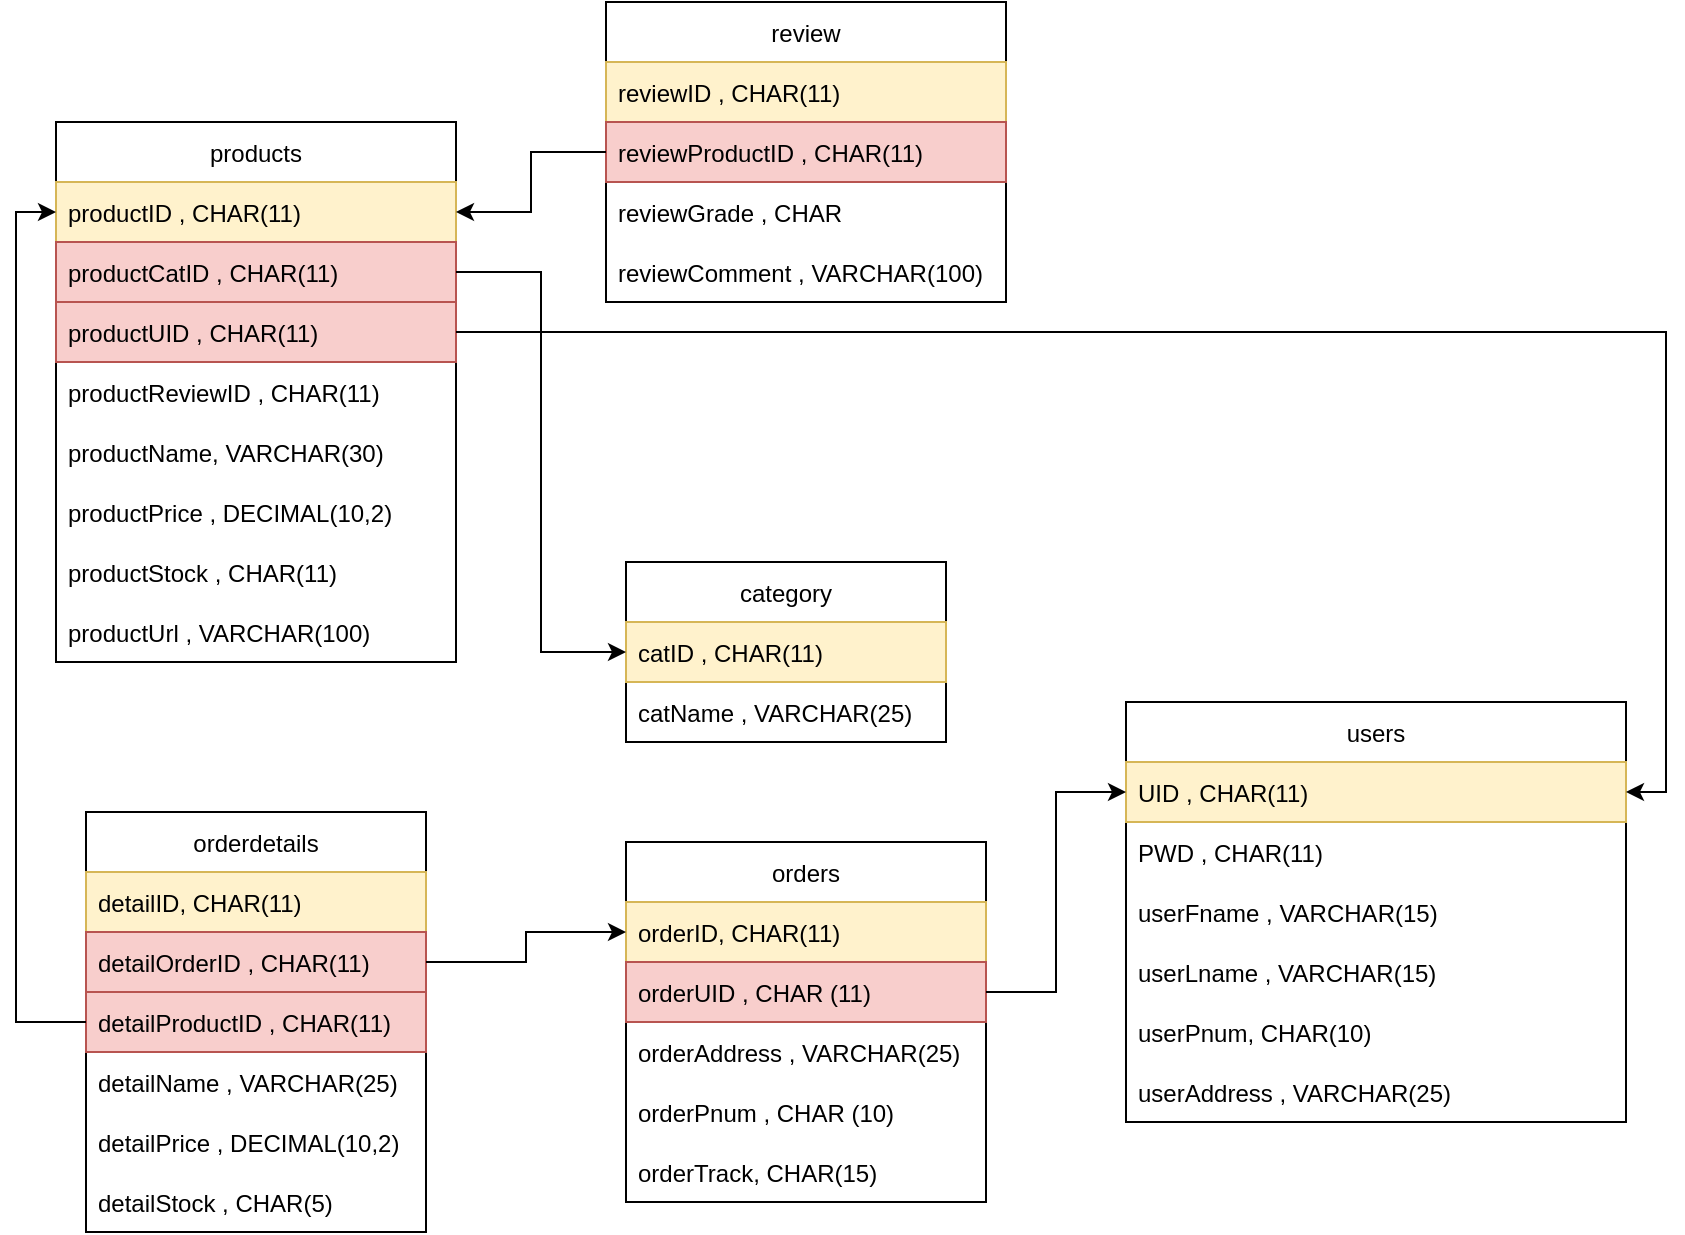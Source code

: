 <mxfile version="15.6.8" type="github">
  <diagram id="k3Yg1d0wh3JHlju3CQcb" name="Page-3">
    <mxGraphModel dx="1117" dy="669" grid="1" gridSize="10" guides="1" tooltips="1" connect="1" arrows="1" fold="1" page="1" pageScale="1" pageWidth="850" pageHeight="1100" math="0" shadow="0">
      <root>
        <mxCell id="8oNK83_X6jdoTSMduEQL-0" />
        <mxCell id="8oNK83_X6jdoTSMduEQL-1" parent="8oNK83_X6jdoTSMduEQL-0" />
        <mxCell id="ZNXV1W24i4lkEQa-pJlW-0" value="users" style="swimlane;fontStyle=0;childLayout=stackLayout;horizontal=1;startSize=30;horizontalStack=0;resizeParent=1;resizeParentMax=0;resizeLast=0;collapsible=1;marginBottom=0;" parent="8oNK83_X6jdoTSMduEQL-1" vertex="1">
          <mxGeometry x="570" y="410" width="250" height="210" as="geometry" />
        </mxCell>
        <mxCell id="WDIhQfHZ3OY-UoX0T9lG-18" value="UID , CHAR(11)" style="text;strokeColor=#d6b656;fillColor=#fff2cc;align=left;verticalAlign=middle;spacingLeft=4;spacingRight=4;overflow=hidden;points=[[0,0.5],[1,0.5]];portConstraint=eastwest;rotatable=0;" parent="ZNXV1W24i4lkEQa-pJlW-0" vertex="1">
          <mxGeometry y="30" width="250" height="30" as="geometry" />
        </mxCell>
        <mxCell id="WDIhQfHZ3OY-UoX0T9lG-19" value="PWD , CHAR(11)" style="text;strokeColor=none;fillColor=none;align=left;verticalAlign=middle;spacingLeft=4;spacingRight=4;overflow=hidden;points=[[0,0.5],[1,0.5]];portConstraint=eastwest;rotatable=0;" parent="ZNXV1W24i4lkEQa-pJlW-0" vertex="1">
          <mxGeometry y="60" width="250" height="30" as="geometry" />
        </mxCell>
        <mxCell id="ZNXV1W24i4lkEQa-pJlW-3" value="userFname , VARCHAR(15)" style="text;strokeColor=none;fillColor=none;align=left;verticalAlign=middle;spacingLeft=4;spacingRight=4;overflow=hidden;points=[[0,0.5],[1,0.5]];portConstraint=eastwest;rotatable=0;" parent="ZNXV1W24i4lkEQa-pJlW-0" vertex="1">
          <mxGeometry y="90" width="250" height="30" as="geometry" />
        </mxCell>
        <mxCell id="ZNXV1W24i4lkEQa-pJlW-4" value="userLname , VARCHAR(15)" style="text;strokeColor=none;fillColor=none;align=left;verticalAlign=middle;spacingLeft=4;spacingRight=4;overflow=hidden;points=[[0,0.5],[1,0.5]];portConstraint=eastwest;rotatable=0;" parent="ZNXV1W24i4lkEQa-pJlW-0" vertex="1">
          <mxGeometry y="120" width="250" height="30" as="geometry" />
        </mxCell>
        <mxCell id="ZNXV1W24i4lkEQa-pJlW-5" value="userPnum, CHAR(10) " style="text;strokeColor=none;fillColor=none;align=left;verticalAlign=middle;spacingLeft=4;spacingRight=4;overflow=hidden;points=[[0,0.5],[1,0.5]];portConstraint=eastwest;rotatable=0;" parent="ZNXV1W24i4lkEQa-pJlW-0" vertex="1">
          <mxGeometry y="150" width="250" height="30" as="geometry" />
        </mxCell>
        <mxCell id="ZNXV1W24i4lkEQa-pJlW-6" value="userAddress , VARCHAR(25)" style="text;strokeColor=none;fillColor=none;align=left;verticalAlign=middle;spacingLeft=4;spacingRight=4;overflow=hidden;points=[[0,0.5],[1,0.5]];portConstraint=eastwest;rotatable=0;" parent="ZNXV1W24i4lkEQa-pJlW-0" vertex="1">
          <mxGeometry y="180" width="250" height="30" as="geometry" />
        </mxCell>
        <mxCell id="GGwDZXvpeasB9kB7E-eg-0" value="products" style="swimlane;fontStyle=0;childLayout=stackLayout;horizontal=1;startSize=30;horizontalStack=0;resizeParent=1;resizeParentMax=0;resizeLast=0;collapsible=1;marginBottom=0;" parent="8oNK83_X6jdoTSMduEQL-1" vertex="1">
          <mxGeometry x="35" y="120" width="200" height="270" as="geometry" />
        </mxCell>
        <mxCell id="WDIhQfHZ3OY-UoX0T9lG-16" value="productID , CHAR(11)" style="text;strokeColor=#d6b656;fillColor=#fff2cc;align=left;verticalAlign=middle;spacingLeft=4;spacingRight=4;overflow=hidden;points=[[0,0.5],[1,0.5]];portConstraint=eastwest;rotatable=0;" parent="GGwDZXvpeasB9kB7E-eg-0" vertex="1">
          <mxGeometry y="30" width="200" height="30" as="geometry" />
        </mxCell>
        <mxCell id="WDIhQfHZ3OY-UoX0T9lG-10" value="productCatID , CHAR(11)" style="text;strokeColor=#b85450;fillColor=#f8cecc;align=left;verticalAlign=middle;spacingLeft=4;spacingRight=4;overflow=hidden;points=[[0,0.5],[1,0.5]];portConstraint=eastwest;rotatable=0;" parent="GGwDZXvpeasB9kB7E-eg-0" vertex="1">
          <mxGeometry y="60" width="200" height="30" as="geometry" />
        </mxCell>
        <mxCell id="5nyXN2967ZlBoNvZ1nqV-1" value="productUID , CHAR(11)" style="text;strokeColor=#b85450;fillColor=#f8cecc;align=left;verticalAlign=middle;spacingLeft=4;spacingRight=4;overflow=hidden;points=[[0,0.5],[1,0.5]];portConstraint=eastwest;rotatable=0;" parent="GGwDZXvpeasB9kB7E-eg-0" vertex="1">
          <mxGeometry y="90" width="200" height="30" as="geometry" />
        </mxCell>
        <mxCell id="WDIhQfHZ3OY-UoX0T9lG-29" value="productReviewID , CHAR(11)" style="text;align=left;verticalAlign=middle;spacingLeft=4;spacingRight=4;overflow=hidden;points=[[0,0.5],[1,0.5]];portConstraint=eastwest;rotatable=0;" parent="GGwDZXvpeasB9kB7E-eg-0" vertex="1">
          <mxGeometry y="120" width="200" height="30" as="geometry" />
        </mxCell>
        <mxCell id="hCPkuOkx06piNwWwM7xn-2" value="productName, VARCHAR(30)" style="text;strokeColor=none;fillColor=none;align=left;verticalAlign=middle;spacingLeft=4;spacingRight=4;overflow=hidden;points=[[0,0.5],[1,0.5]];portConstraint=eastwest;rotatable=0;" parent="GGwDZXvpeasB9kB7E-eg-0" vertex="1">
          <mxGeometry y="150" width="200" height="30" as="geometry" />
        </mxCell>
        <mxCell id="hCPkuOkx06piNwWwM7xn-4" value="productPrice , DECIMAL(10,2)" style="text;strokeColor=none;fillColor=none;align=left;verticalAlign=middle;spacingLeft=4;spacingRight=4;overflow=hidden;points=[[0,0.5],[1,0.5]];portConstraint=eastwest;rotatable=0;" parent="GGwDZXvpeasB9kB7E-eg-0" vertex="1">
          <mxGeometry y="180" width="200" height="30" as="geometry" />
        </mxCell>
        <mxCell id="GGwDZXvpeasB9kB7E-eg-2" value="productStock , CHAR(11)" style="text;strokeColor=none;fillColor=none;align=left;verticalAlign=middle;spacingLeft=4;spacingRight=4;overflow=hidden;points=[[0,0.5],[1,0.5]];portConstraint=eastwest;rotatable=0;" parent="GGwDZXvpeasB9kB7E-eg-0" vertex="1">
          <mxGeometry y="210" width="200" height="30" as="geometry" />
        </mxCell>
        <mxCell id="hCPkuOkx06piNwWwM7xn-5" value="productUrl , VARCHAR(100)" style="text;strokeColor=none;fillColor=none;align=left;verticalAlign=middle;spacingLeft=4;spacingRight=4;overflow=hidden;points=[[0,0.5],[1,0.5]];portConstraint=eastwest;rotatable=0;" parent="GGwDZXvpeasB9kB7E-eg-0" vertex="1">
          <mxGeometry y="240" width="200" height="30" as="geometry" />
        </mxCell>
        <mxCell id="WDIhQfHZ3OY-UoX0T9lG-0" value="orders" style="swimlane;fontStyle=0;childLayout=stackLayout;horizontal=1;startSize=30;horizontalStack=0;resizeParent=1;resizeParentMax=0;resizeLast=0;collapsible=1;marginBottom=0;" parent="8oNK83_X6jdoTSMduEQL-1" vertex="1">
          <mxGeometry x="320" y="480" width="180" height="180" as="geometry" />
        </mxCell>
        <mxCell id="WDIhQfHZ3OY-UoX0T9lG-1" value="orderID, CHAR(11)" style="text;strokeColor=#d6b656;fillColor=#fff2cc;align=left;verticalAlign=middle;spacingLeft=4;spacingRight=4;overflow=hidden;points=[[0,0.5],[1,0.5]];portConstraint=eastwest;rotatable=0;" parent="WDIhQfHZ3OY-UoX0T9lG-0" vertex="1">
          <mxGeometry y="30" width="180" height="30" as="geometry" />
        </mxCell>
        <mxCell id="WDIhQfHZ3OY-UoX0T9lG-2" value="orderUID , CHAR (11)" style="text;strokeColor=#b85450;fillColor=#f8cecc;align=left;verticalAlign=middle;spacingLeft=4;spacingRight=4;overflow=hidden;points=[[0,0.5],[1,0.5]];portConstraint=eastwest;rotatable=0;" parent="WDIhQfHZ3OY-UoX0T9lG-0" vertex="1">
          <mxGeometry y="60" width="180" height="30" as="geometry" />
        </mxCell>
        <mxCell id="WDIhQfHZ3OY-UoX0T9lG-3" value="orderAddress , VARCHAR(25)" style="text;strokeColor=none;fillColor=none;align=left;verticalAlign=middle;spacingLeft=4;spacingRight=4;overflow=hidden;points=[[0,0.5],[1,0.5]];portConstraint=eastwest;rotatable=0;" parent="WDIhQfHZ3OY-UoX0T9lG-0" vertex="1">
          <mxGeometry y="90" width="180" height="30" as="geometry" />
        </mxCell>
        <mxCell id="hCPkuOkx06piNwWwM7xn-0" value="orderPnum , CHAR (10)" style="text;strokeColor=none;fillColor=none;align=left;verticalAlign=middle;spacingLeft=4;spacingRight=4;overflow=hidden;points=[[0,0.5],[1,0.5]];portConstraint=eastwest;rotatable=0;" parent="WDIhQfHZ3OY-UoX0T9lG-0" vertex="1">
          <mxGeometry y="120" width="180" height="30" as="geometry" />
        </mxCell>
        <mxCell id="hCPkuOkx06piNwWwM7xn-1" value="orderTrack, CHAR(15)" style="text;strokeColor=none;fillColor=none;align=left;verticalAlign=middle;spacingLeft=4;spacingRight=4;overflow=hidden;points=[[0,0.5],[1,0.5]];portConstraint=eastwest;rotatable=0;" parent="WDIhQfHZ3OY-UoX0T9lG-0" vertex="1">
          <mxGeometry y="150" width="180" height="30" as="geometry" />
        </mxCell>
        <mxCell id="WDIhQfHZ3OY-UoX0T9lG-4" value="orderdetails" style="swimlane;fontStyle=0;childLayout=stackLayout;horizontal=1;startSize=30;horizontalStack=0;resizeParent=1;resizeParentMax=0;resizeLast=0;collapsible=1;marginBottom=0;" parent="8oNK83_X6jdoTSMduEQL-1" vertex="1">
          <mxGeometry x="50" y="465" width="170" height="210" as="geometry" />
        </mxCell>
        <mxCell id="WDIhQfHZ3OY-UoX0T9lG-5" value="detailID, CHAR(11)" style="text;strokeColor=#d6b656;fillColor=#fff2cc;align=left;verticalAlign=middle;spacingLeft=4;spacingRight=4;overflow=hidden;points=[[0,0.5],[1,0.5]];portConstraint=eastwest;rotatable=0;" parent="WDIhQfHZ3OY-UoX0T9lG-4" vertex="1">
          <mxGeometry y="30" width="170" height="30" as="geometry" />
        </mxCell>
        <mxCell id="WDIhQfHZ3OY-UoX0T9lG-6" value="detailOrderID , CHAR(11)" style="text;strokeColor=#b85450;fillColor=#f8cecc;align=left;verticalAlign=middle;spacingLeft=4;spacingRight=4;overflow=hidden;points=[[0,0.5],[1,0.5]];portConstraint=eastwest;rotatable=0;" parent="WDIhQfHZ3OY-UoX0T9lG-4" vertex="1">
          <mxGeometry y="60" width="170" height="30" as="geometry" />
        </mxCell>
        <mxCell id="WDIhQfHZ3OY-UoX0T9lG-7" value="detailProductID , CHAR(11)" style="text;strokeColor=#b85450;fillColor=#f8cecc;align=left;verticalAlign=middle;spacingLeft=4;spacingRight=4;overflow=hidden;points=[[0,0.5],[1,0.5]];portConstraint=eastwest;rotatable=0;" parent="WDIhQfHZ3OY-UoX0T9lG-4" vertex="1">
          <mxGeometry y="90" width="170" height="30" as="geometry" />
        </mxCell>
        <mxCell id="WDIhQfHZ3OY-UoX0T9lG-8" value="detailName , VARCHAR(25)" style="text;strokeColor=none;fillColor=none;align=left;verticalAlign=middle;spacingLeft=4;spacingRight=4;overflow=hidden;points=[[0,0.5],[1,0.5]];portConstraint=eastwest;rotatable=0;" parent="WDIhQfHZ3OY-UoX0T9lG-4" vertex="1">
          <mxGeometry y="120" width="170" height="30" as="geometry" />
        </mxCell>
        <mxCell id="WDIhQfHZ3OY-UoX0T9lG-12" value="detailPrice , DECIMAL(10,2)" style="text;strokeColor=none;fillColor=none;align=left;verticalAlign=middle;spacingLeft=4;spacingRight=4;overflow=hidden;points=[[0,0.5],[1,0.5]];portConstraint=eastwest;rotatable=0;" parent="WDIhQfHZ3OY-UoX0T9lG-4" vertex="1">
          <mxGeometry y="150" width="170" height="30" as="geometry" />
        </mxCell>
        <mxCell id="WDIhQfHZ3OY-UoX0T9lG-13" value="detailStock , CHAR(5)" style="text;strokeColor=none;fillColor=none;align=left;verticalAlign=middle;spacingLeft=4;spacingRight=4;overflow=hidden;points=[[0,0.5],[1,0.5]];portConstraint=eastwest;rotatable=0;" parent="WDIhQfHZ3OY-UoX0T9lG-4" vertex="1">
          <mxGeometry y="180" width="170" height="30" as="geometry" />
        </mxCell>
        <mxCell id="WDIhQfHZ3OY-UoX0T9lG-23" value="category" style="swimlane;fontStyle=0;childLayout=stackLayout;horizontal=1;startSize=30;horizontalStack=0;resizeParent=1;resizeParentMax=0;resizeLast=0;collapsible=1;marginBottom=0;" parent="8oNK83_X6jdoTSMduEQL-1" vertex="1">
          <mxGeometry x="320" y="340" width="160" height="90" as="geometry" />
        </mxCell>
        <mxCell id="WDIhQfHZ3OY-UoX0T9lG-24" value="catID , CHAR(11)" style="text;strokeColor=#d6b656;fillColor=#fff2cc;align=left;verticalAlign=middle;spacingLeft=4;spacingRight=4;overflow=hidden;points=[[0,0.5],[1,0.5]];portConstraint=eastwest;rotatable=0;" parent="WDIhQfHZ3OY-UoX0T9lG-23" vertex="1">
          <mxGeometry y="30" width="160" height="30" as="geometry" />
        </mxCell>
        <mxCell id="WDIhQfHZ3OY-UoX0T9lG-25" value="catName , VARCHAR(25)" style="text;strokeColor=none;fillColor=none;align=left;verticalAlign=middle;spacingLeft=4;spacingRight=4;overflow=hidden;points=[[0,0.5],[1,0.5]];portConstraint=eastwest;rotatable=0;" parent="WDIhQfHZ3OY-UoX0T9lG-23" vertex="1">
          <mxGeometry y="60" width="160" height="30" as="geometry" />
        </mxCell>
        <mxCell id="WDIhQfHZ3OY-UoX0T9lG-30" value="review" style="swimlane;fontStyle=0;childLayout=stackLayout;horizontal=1;startSize=30;horizontalStack=0;resizeParent=1;resizeParentMax=0;resizeLast=0;collapsible=1;marginBottom=0;" parent="8oNK83_X6jdoTSMduEQL-1" vertex="1">
          <mxGeometry x="310" y="60" width="200" height="150" as="geometry" />
        </mxCell>
        <mxCell id="WDIhQfHZ3OY-UoX0T9lG-31" value="reviewID , CHAR(11)" style="text;strokeColor=#d6b656;fillColor=#fff2cc;align=left;verticalAlign=middle;spacingLeft=4;spacingRight=4;overflow=hidden;points=[[0,0.5],[1,0.5]];portConstraint=eastwest;rotatable=0;" parent="WDIhQfHZ3OY-UoX0T9lG-30" vertex="1">
          <mxGeometry y="30" width="200" height="30" as="geometry" />
        </mxCell>
        <mxCell id="WDIhQfHZ3OY-UoX0T9lG-37" value="reviewProductID , CHAR(11)" style="text;align=left;verticalAlign=middle;spacingLeft=4;spacingRight=4;overflow=hidden;points=[[0,0.5],[1,0.5]];portConstraint=eastwest;rotatable=0;fillColor=#f8cecc;strokeColor=#b85450;" parent="WDIhQfHZ3OY-UoX0T9lG-30" vertex="1">
          <mxGeometry y="60" width="200" height="30" as="geometry" />
        </mxCell>
        <mxCell id="WDIhQfHZ3OY-UoX0T9lG-32" value="reviewGrade , CHAR " style="text;strokeColor=none;fillColor=none;align=left;verticalAlign=middle;spacingLeft=4;spacingRight=4;overflow=hidden;points=[[0,0.5],[1,0.5]];portConstraint=eastwest;rotatable=0;" parent="WDIhQfHZ3OY-UoX0T9lG-30" vertex="1">
          <mxGeometry y="90" width="200" height="30" as="geometry" />
        </mxCell>
        <mxCell id="WDIhQfHZ3OY-UoX0T9lG-33" value="reviewComment , VARCHAR(100)" style="text;strokeColor=none;fillColor=none;align=left;verticalAlign=middle;spacingLeft=4;spacingRight=4;overflow=hidden;points=[[0,0.5],[1,0.5]];portConstraint=eastwest;rotatable=0;" parent="WDIhQfHZ3OY-UoX0T9lG-30" vertex="1">
          <mxGeometry y="120" width="200" height="30" as="geometry" />
        </mxCell>
        <mxCell id="xTPOoir6fSgroHQUYPiR-1" style="edgeStyle=orthogonalEdgeStyle;rounded=0;orthogonalLoop=1;jettySize=auto;html=1;entryX=1;entryY=0.5;entryDx=0;entryDy=0;" edge="1" parent="8oNK83_X6jdoTSMduEQL-1" source="WDIhQfHZ3OY-UoX0T9lG-37" target="WDIhQfHZ3OY-UoX0T9lG-16">
          <mxGeometry relative="1" as="geometry" />
        </mxCell>
        <mxCell id="xTPOoir6fSgroHQUYPiR-2" style="edgeStyle=orthogonalEdgeStyle;rounded=0;orthogonalLoop=1;jettySize=auto;html=1;entryX=0;entryY=0.5;entryDx=0;entryDy=0;" edge="1" parent="8oNK83_X6jdoTSMduEQL-1" source="WDIhQfHZ3OY-UoX0T9lG-10" target="WDIhQfHZ3OY-UoX0T9lG-23">
          <mxGeometry relative="1" as="geometry" />
        </mxCell>
        <mxCell id="xTPOoir6fSgroHQUYPiR-6" style="edgeStyle=orthogonalEdgeStyle;rounded=0;orthogonalLoop=1;jettySize=auto;html=1;entryX=0;entryY=0.5;entryDx=0;entryDy=0;" edge="1" parent="8oNK83_X6jdoTSMduEQL-1" source="WDIhQfHZ3OY-UoX0T9lG-7" target="WDIhQfHZ3OY-UoX0T9lG-16">
          <mxGeometry relative="1" as="geometry" />
        </mxCell>
        <mxCell id="xTPOoir6fSgroHQUYPiR-7" style="edgeStyle=orthogonalEdgeStyle;rounded=0;orthogonalLoop=1;jettySize=auto;html=1;" edge="1" parent="8oNK83_X6jdoTSMduEQL-1" source="WDIhQfHZ3OY-UoX0T9lG-6" target="WDIhQfHZ3OY-UoX0T9lG-1">
          <mxGeometry relative="1" as="geometry" />
        </mxCell>
        <mxCell id="xTPOoir6fSgroHQUYPiR-8" style="edgeStyle=orthogonalEdgeStyle;rounded=0;orthogonalLoop=1;jettySize=auto;html=1;entryX=0;entryY=0.5;entryDx=0;entryDy=0;" edge="1" parent="8oNK83_X6jdoTSMduEQL-1" source="WDIhQfHZ3OY-UoX0T9lG-2" target="WDIhQfHZ3OY-UoX0T9lG-18">
          <mxGeometry relative="1" as="geometry" />
        </mxCell>
        <mxCell id="xTPOoir6fSgroHQUYPiR-9" style="edgeStyle=orthogonalEdgeStyle;rounded=0;orthogonalLoop=1;jettySize=auto;html=1;entryX=1;entryY=0.5;entryDx=0;entryDy=0;" edge="1" parent="8oNK83_X6jdoTSMduEQL-1" source="5nyXN2967ZlBoNvZ1nqV-1" target="WDIhQfHZ3OY-UoX0T9lG-18">
          <mxGeometry relative="1" as="geometry" />
        </mxCell>
      </root>
    </mxGraphModel>
  </diagram>
</mxfile>
